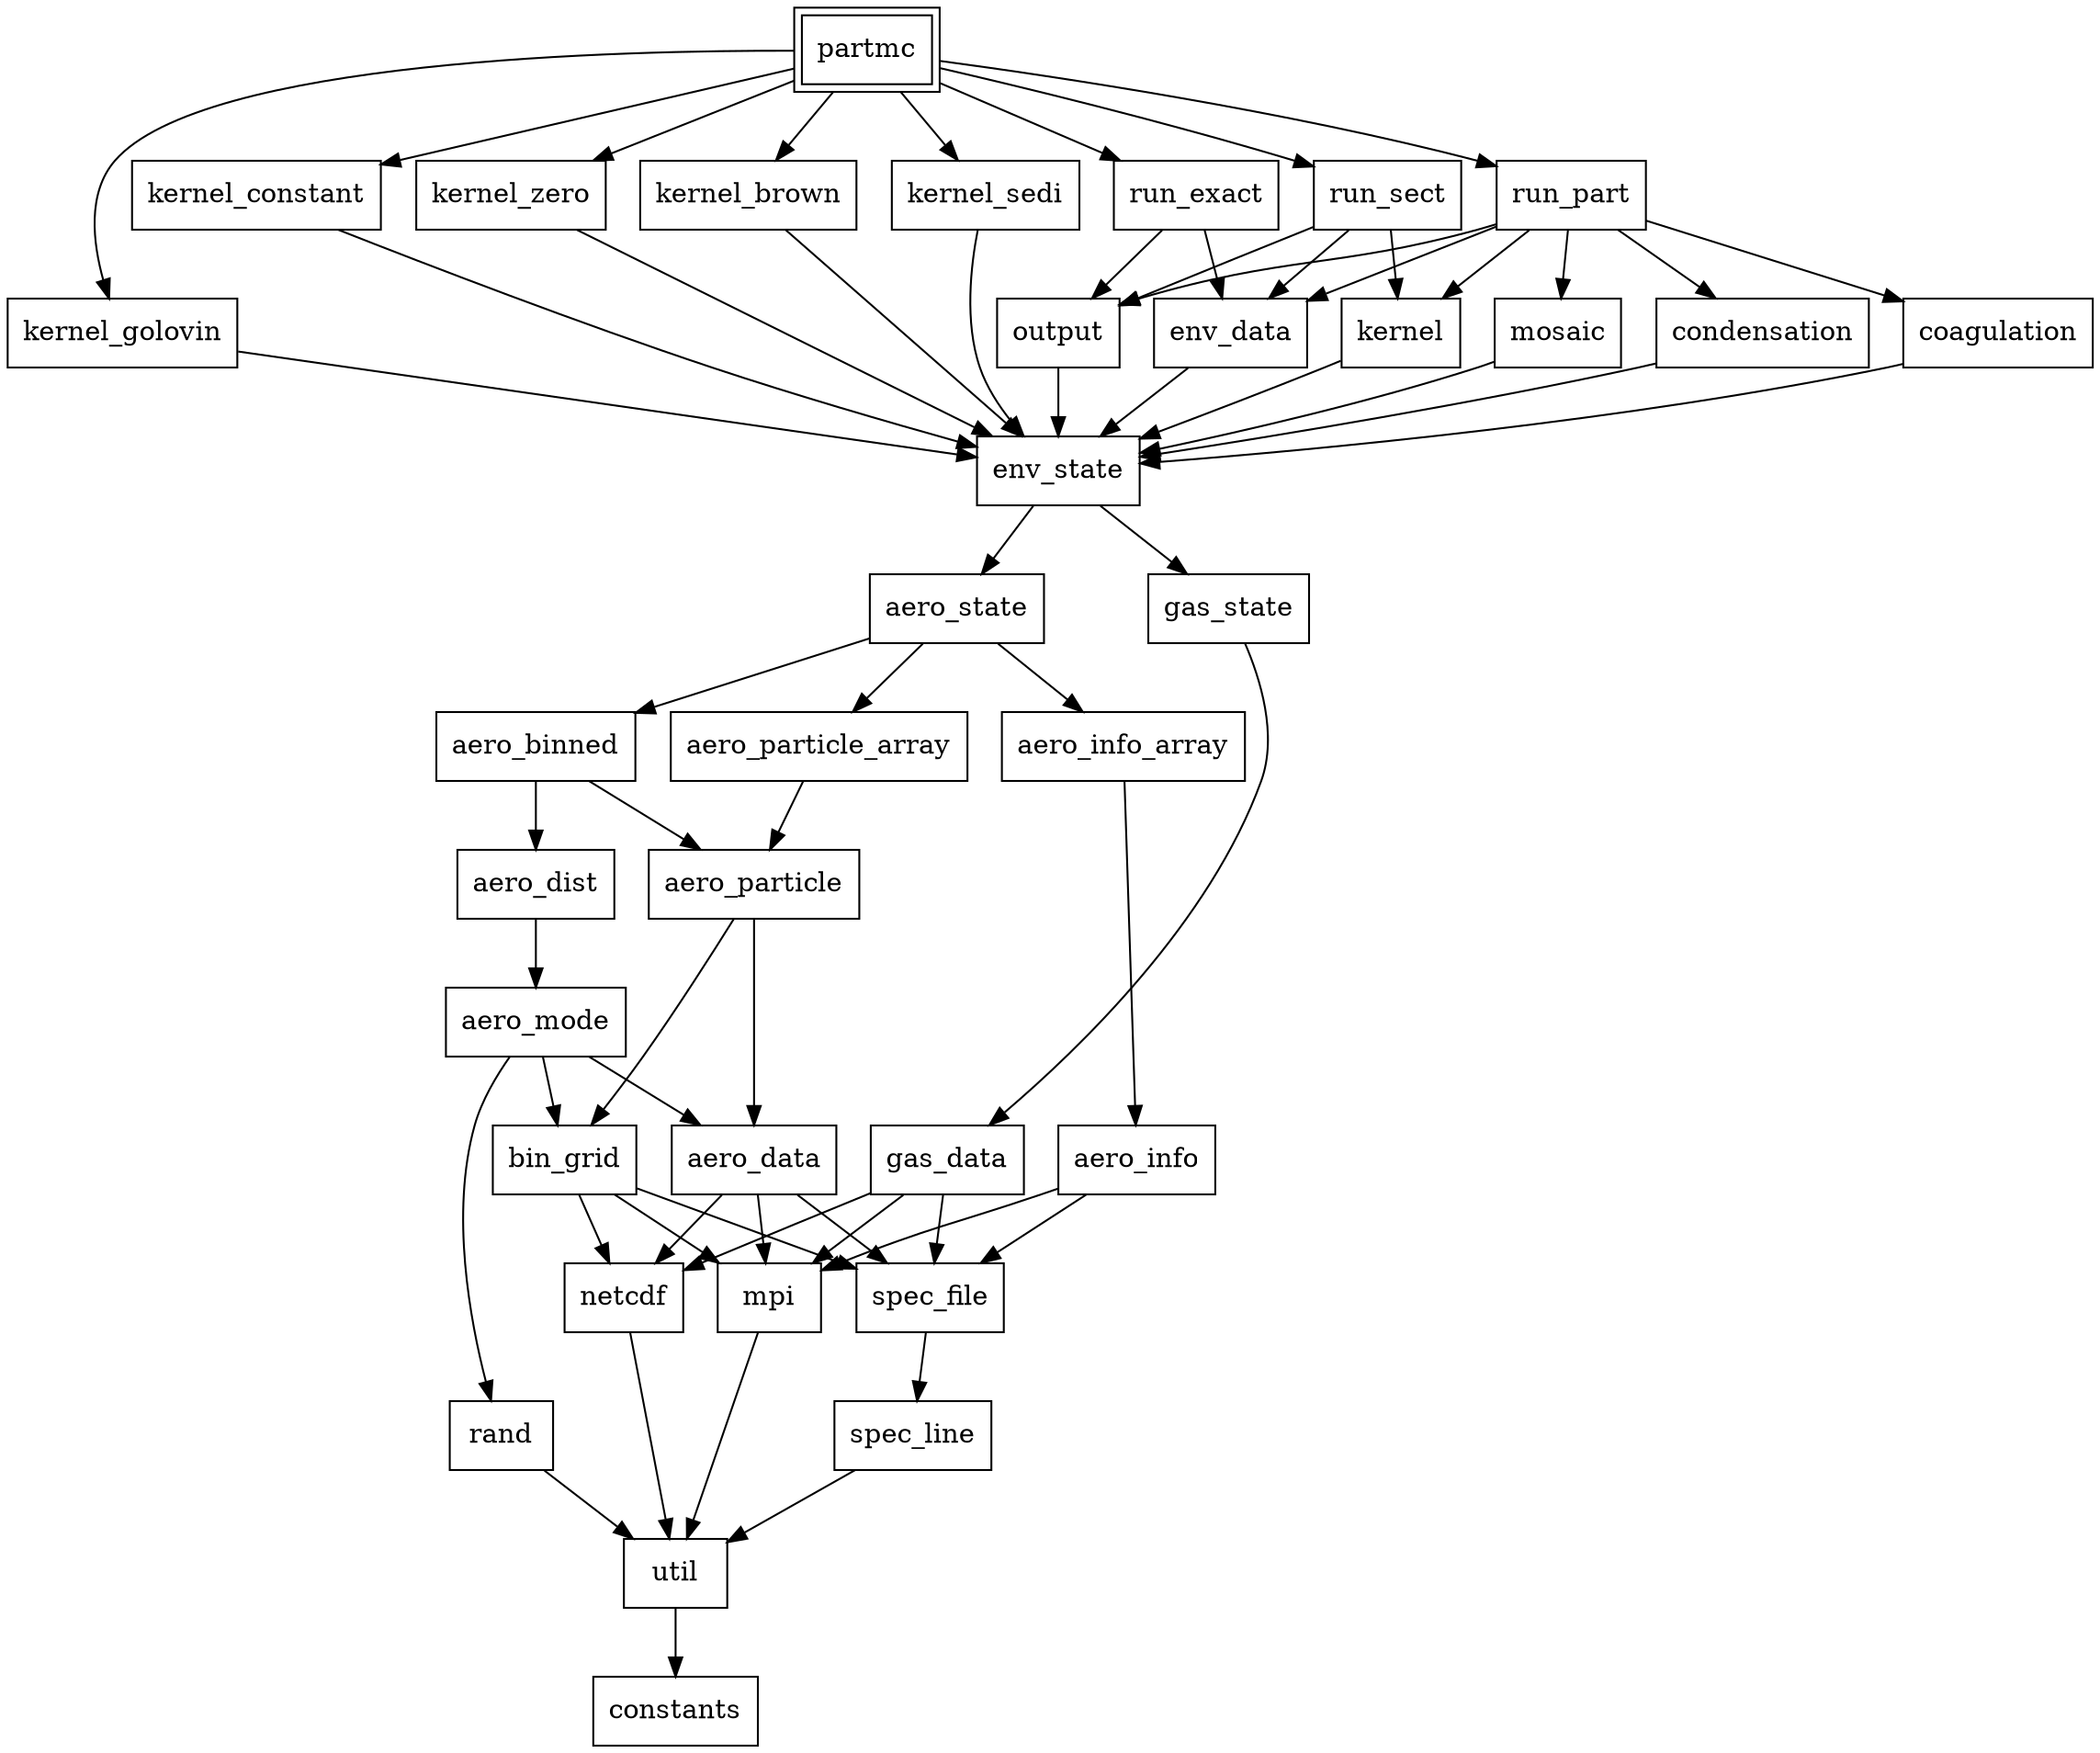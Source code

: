 digraph partmc_modules {
    rankdir = TB;
    node [shape = box, peripheries = 1, href = "\ref kernel.f90"] kernel
    node [shape = box, peripheries = 1, href = "\ref rand.f90"] rand
    node [shape = box, peripheries = 1, href = "\ref kernel_golovin.f90"] kernel_golovin
    node [shape = box, peripheries = 1, href = "\ref netcdf.f90"] netcdf
    node [shape = box, peripheries = 1, href = "\ref bin_grid.f90"] bin_grid
    node [shape = box, peripheries = 1, href = "\ref aero_dist.f90"] aero_dist
    node [shape = box, peripheries = 1, href = "\ref aero_binned.f90"] aero_binned
    node [shape = box, peripheries = 1, href = "\ref kernel_constant.f90"] kernel_constant
    node [shape = box, peripheries = 1, href = "\ref kernel_zero.f90"] kernel_zero
    node [shape = box, peripheries = 1, href = "\ref kernel_brown.f90"] kernel_brown
    node [shape = box, peripheries = 1, href = "\ref spec_line.f90"] spec_line
    node [shape = box, peripheries = 1, href = "\ref kernel_sedi.f90"] kernel_sedi
    node [shape = box, peripheries = 1, href = "\ref spec_file.f90"] spec_file
    node [shape = box, peripheries = 2, href = "\ref partmc.f90"] partmc
    node [shape = box, peripheries = 1, href = "\ref run_sect.f90"] run_sect
    node [shape = box, peripheries = 1, href = "\ref mosaic.f90"] mosaic
    node [shape = box, peripheries = 1, href = "\ref run_exact.f90"] run_exact
    node [shape = box, peripheries = 1, href = "\ref env_state.f90"] env_state
    node [shape = box, peripheries = 1, href = "\ref gas_state.f90"] gas_state
    node [shape = box, peripheries = 1, href = "\ref aero_state.f90"] aero_state
    node [shape = box, peripheries = 1, href = "\ref aero_particle.f90"] aero_particle
    node [shape = box, peripheries = 1, href = "\ref mpi.f90"] mpi
    node [shape = box, peripheries = 1, href = "\ref aero_info_array.f90"] aero_info_array
    node [shape = box, peripheries = 1, href = "\ref env_data.f90"] env_data
    node [shape = box, peripheries = 1, href = "\ref aero_mode.f90"] aero_mode
    node [shape = box, peripheries = 1, href = "\ref gas_data.f90"] gas_data
    node [shape = box, peripheries = 1, href = "\ref aero_data.f90"] aero_data
    node [shape = box, peripheries = 1, href = "\ref constants.f90"] constants
    node [shape = box, peripheries = 1, href = "\ref util.f90"] util
    node [shape = box, peripheries = 1, href = "\ref condensation.f90"] condensation
    node [shape = box, peripheries = 1, href = "\ref run_part.f90"] run_part
    node [shape = box, peripheries = 1, href = "\ref aero_particle_array.f90"] aero_particle_array
    node [shape = box, peripheries = 1, href = "\ref coagulation.f90"] coagulation
    node [shape = box, peripheries = 1, href = "\ref output.f90"] output
    node [shape = box, peripheries = 1, href = "\ref aero_info.f90"] aero_info
    kernel -> env_state
    rand -> util
    kernel_golovin -> env_state
    netcdf -> util
    bin_grid -> netcdf
    bin_grid -> spec_file
    bin_grid -> mpi
    aero_dist -> aero_mode
    aero_binned -> aero_particle
    aero_binned -> aero_dist
    kernel_constant -> env_state
    kernel_zero -> env_state
    kernel_brown -> env_state
    spec_line -> util
    kernel_sedi -> env_state
    spec_file -> spec_line
    partmc -> kernel_golovin
    partmc -> run_exact
    partmc -> kernel_zero
    partmc -> kernel_brown
    partmc -> kernel_sedi
    partmc -> run_part
    partmc -> kernel_constant
    partmc -> run_sect
    run_sect -> kernel
    run_sect -> env_data
    run_sect -> output
    mosaic -> env_state
    run_exact -> env_data
    run_exact -> output
    env_state -> gas_state
    env_state -> aero_state
    gas_state -> gas_data
    aero_state -> aero_info_array
    aero_state -> aero_particle_array
    aero_state -> aero_binned
    aero_particle -> bin_grid
    aero_particle -> aero_data
    mpi -> util
    aero_info_array -> aero_info
    env_data -> env_state
    aero_mode -> rand
    aero_mode -> bin_grid
    aero_mode -> aero_data
    gas_data -> mpi
    gas_data -> netcdf
    gas_data -> spec_file
    aero_data -> mpi
    aero_data -> netcdf
    aero_data -> spec_file
    util -> constants
    condensation -> env_state
    run_part -> kernel
    run_part -> env_data
    run_part -> mosaic
    run_part -> condensation
    run_part -> coagulation
    run_part -> output
    aero_particle_array -> aero_particle
    coagulation -> env_state
    output -> env_state
    aero_info -> mpi
    aero_info -> spec_file
}
